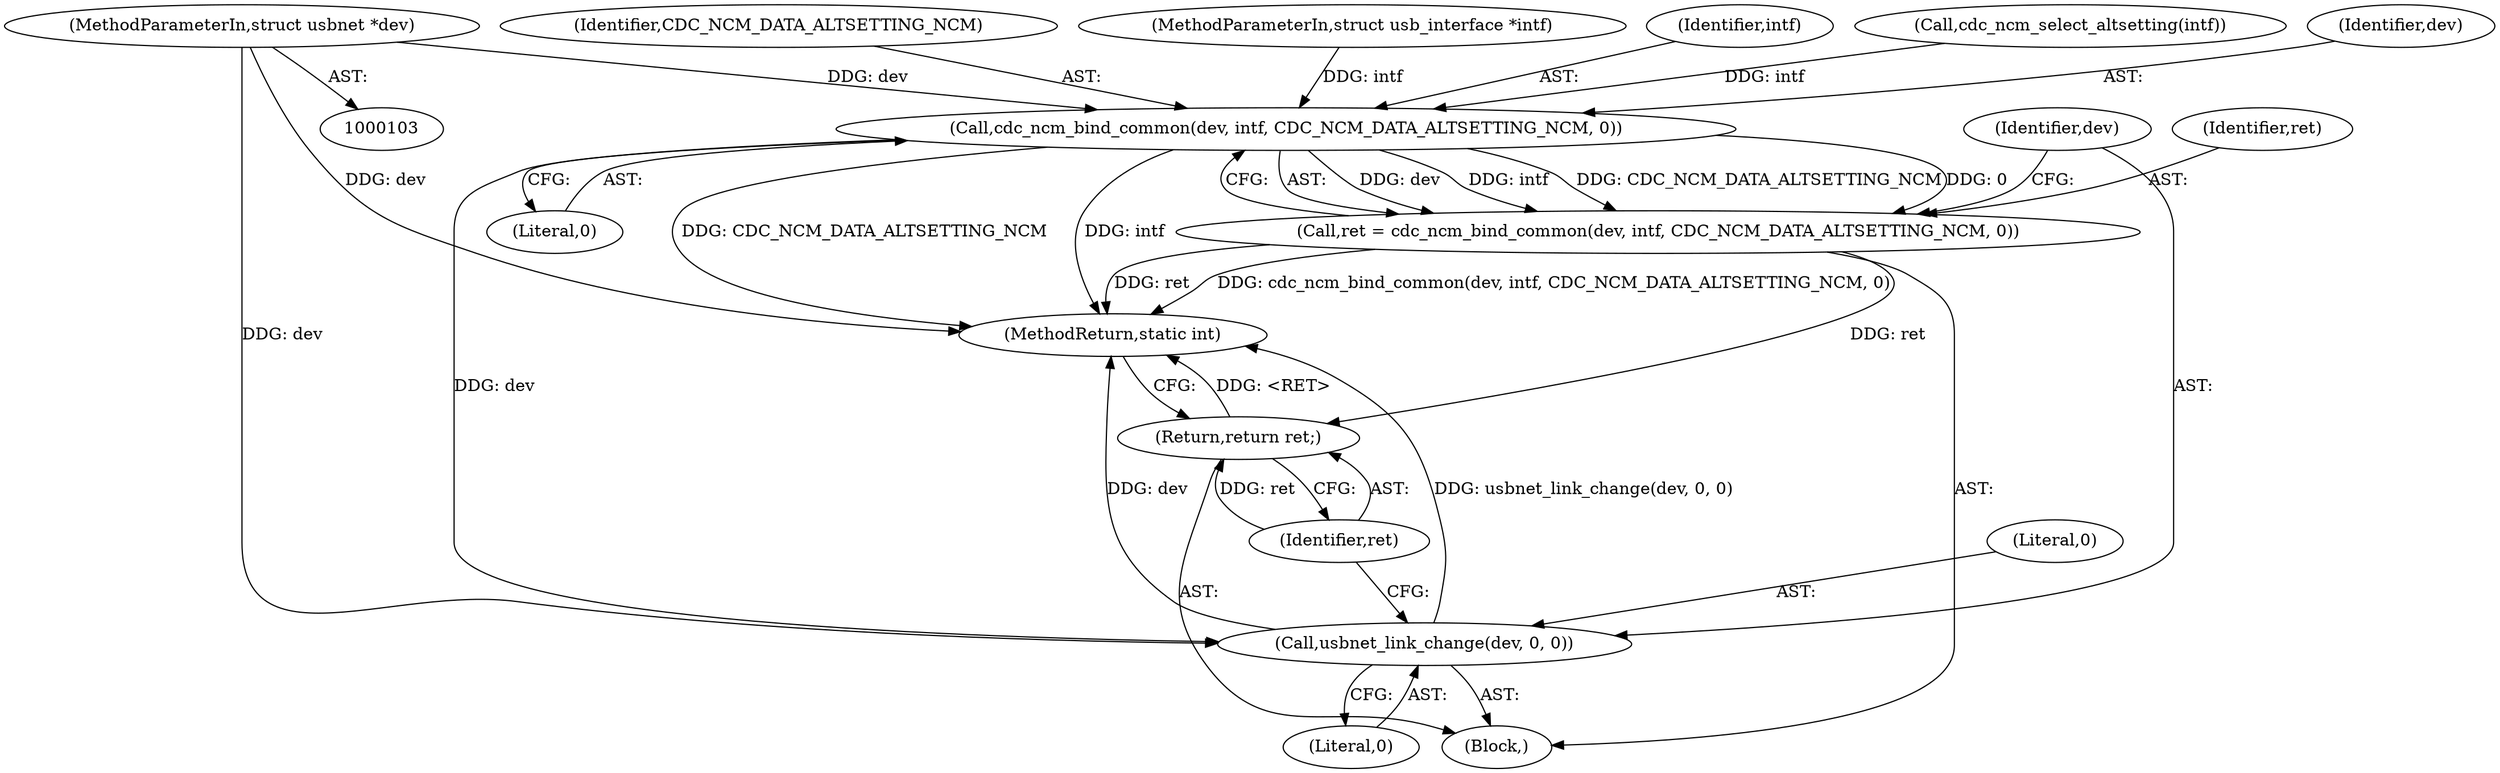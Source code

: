 digraph "1_linux_4d06dd537f95683aba3651098ae288b7cbff8274@pointer" {
"1000104" [label="(MethodParameterIn,struct usbnet *dev)"];
"1000118" [label="(Call,cdc_ncm_bind_common(dev, intf, CDC_NCM_DATA_ALTSETTING_NCM, 0))"];
"1000116" [label="(Call,ret = cdc_ncm_bind_common(dev, intf, CDC_NCM_DATA_ALTSETTING_NCM, 0))"];
"1000127" [label="(Return,return ret;)"];
"1000123" [label="(Call,usbnet_link_change(dev, 0, 0))"];
"1000122" [label="(Literal,0)"];
"1000128" [label="(Identifier,ret)"];
"1000121" [label="(Identifier,CDC_NCM_DATA_ALTSETTING_NCM)"];
"1000106" [label="(Block,)"];
"1000105" [label="(MethodParameterIn,struct usb_interface *intf)"];
"1000125" [label="(Literal,0)"];
"1000104" [label="(MethodParameterIn,struct usbnet *dev)"];
"1000120" [label="(Identifier,intf)"];
"1000123" [label="(Call,usbnet_link_change(dev, 0, 0))"];
"1000116" [label="(Call,ret = cdc_ncm_bind_common(dev, intf, CDC_NCM_DATA_ALTSETTING_NCM, 0))"];
"1000124" [label="(Identifier,dev)"];
"1000129" [label="(MethodReturn,static int)"];
"1000110" [label="(Call,cdc_ncm_select_altsetting(intf))"];
"1000126" [label="(Literal,0)"];
"1000127" [label="(Return,return ret;)"];
"1000118" [label="(Call,cdc_ncm_bind_common(dev, intf, CDC_NCM_DATA_ALTSETTING_NCM, 0))"];
"1000119" [label="(Identifier,dev)"];
"1000117" [label="(Identifier,ret)"];
"1000104" -> "1000103"  [label="AST: "];
"1000104" -> "1000129"  [label="DDG: dev"];
"1000104" -> "1000118"  [label="DDG: dev"];
"1000104" -> "1000123"  [label="DDG: dev"];
"1000118" -> "1000116"  [label="AST: "];
"1000118" -> "1000122"  [label="CFG: "];
"1000119" -> "1000118"  [label="AST: "];
"1000120" -> "1000118"  [label="AST: "];
"1000121" -> "1000118"  [label="AST: "];
"1000122" -> "1000118"  [label="AST: "];
"1000116" -> "1000118"  [label="CFG: "];
"1000118" -> "1000129"  [label="DDG: CDC_NCM_DATA_ALTSETTING_NCM"];
"1000118" -> "1000129"  [label="DDG: intf"];
"1000118" -> "1000116"  [label="DDG: dev"];
"1000118" -> "1000116"  [label="DDG: intf"];
"1000118" -> "1000116"  [label="DDG: CDC_NCM_DATA_ALTSETTING_NCM"];
"1000118" -> "1000116"  [label="DDG: 0"];
"1000110" -> "1000118"  [label="DDG: intf"];
"1000105" -> "1000118"  [label="DDG: intf"];
"1000118" -> "1000123"  [label="DDG: dev"];
"1000116" -> "1000106"  [label="AST: "];
"1000117" -> "1000116"  [label="AST: "];
"1000124" -> "1000116"  [label="CFG: "];
"1000116" -> "1000129"  [label="DDG: ret"];
"1000116" -> "1000129"  [label="DDG: cdc_ncm_bind_common(dev, intf, CDC_NCM_DATA_ALTSETTING_NCM, 0)"];
"1000116" -> "1000127"  [label="DDG: ret"];
"1000127" -> "1000106"  [label="AST: "];
"1000127" -> "1000128"  [label="CFG: "];
"1000128" -> "1000127"  [label="AST: "];
"1000129" -> "1000127"  [label="CFG: "];
"1000127" -> "1000129"  [label="DDG: <RET>"];
"1000128" -> "1000127"  [label="DDG: ret"];
"1000123" -> "1000106"  [label="AST: "];
"1000123" -> "1000126"  [label="CFG: "];
"1000124" -> "1000123"  [label="AST: "];
"1000125" -> "1000123"  [label="AST: "];
"1000126" -> "1000123"  [label="AST: "];
"1000128" -> "1000123"  [label="CFG: "];
"1000123" -> "1000129"  [label="DDG: usbnet_link_change(dev, 0, 0)"];
"1000123" -> "1000129"  [label="DDG: dev"];
}
